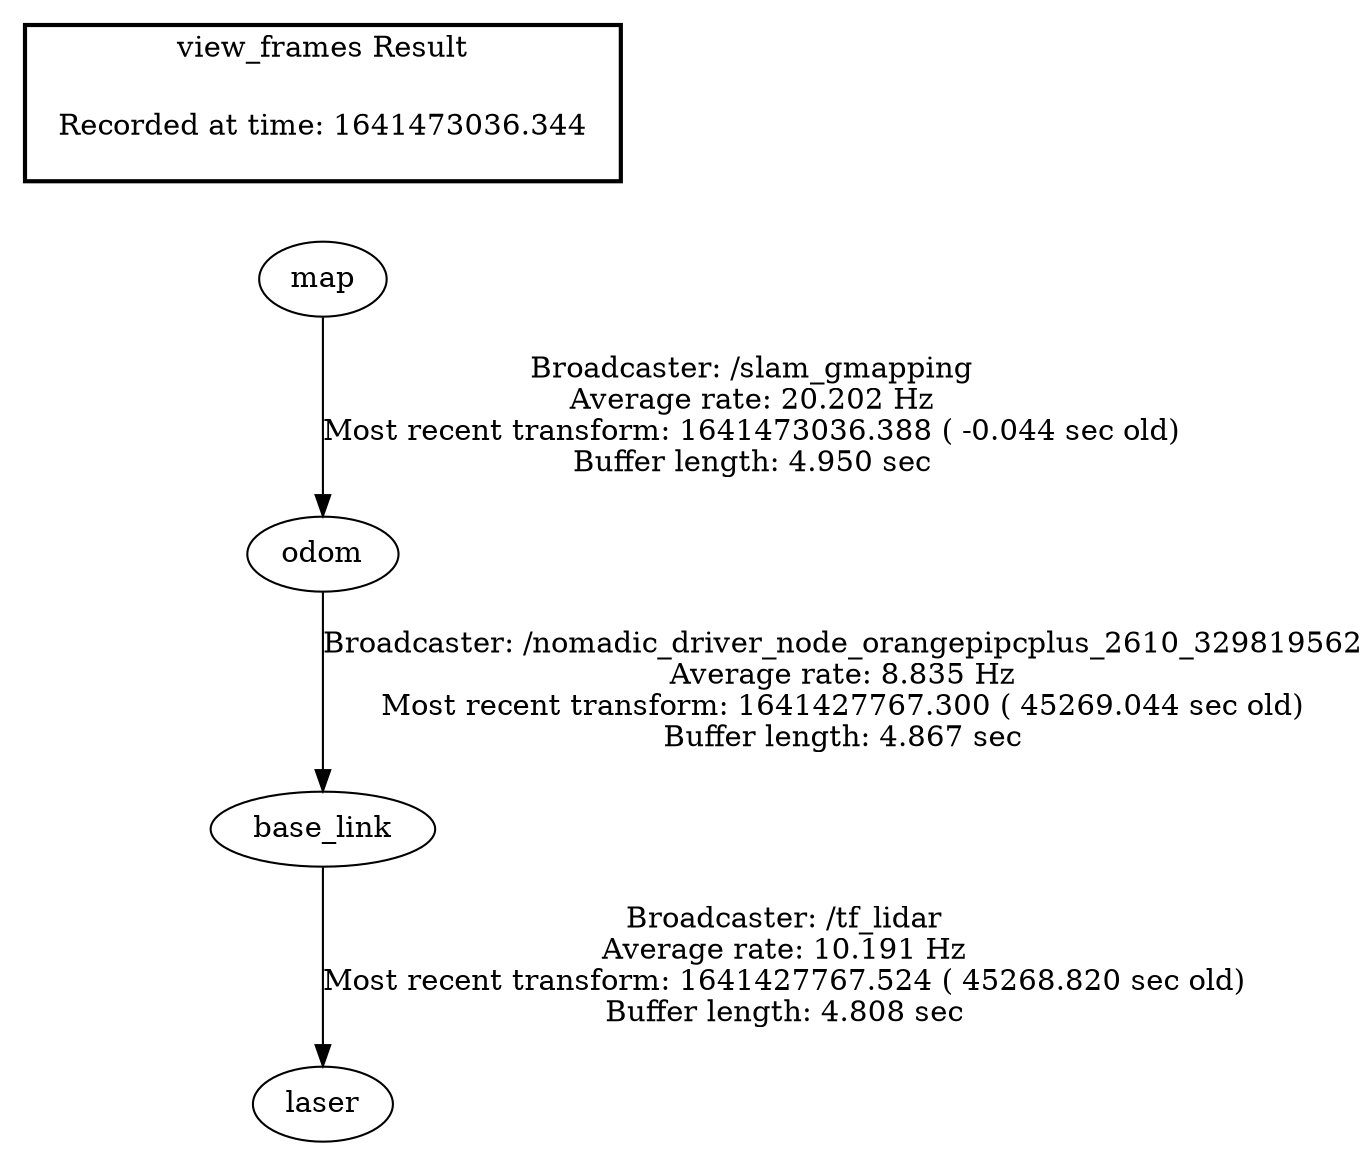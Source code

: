 digraph G {
"map" -> "odom"[label="Broadcaster: /slam_gmapping\nAverage rate: 20.202 Hz\nMost recent transform: 1641473036.388 ( -0.044 sec old)\nBuffer length: 4.950 sec\n"];
"odom" -> "base_link"[label="Broadcaster: /nomadic_driver_node_orangepipcplus_2610_329819562\nAverage rate: 8.835 Hz\nMost recent transform: 1641427767.300 ( 45269.044 sec old)\nBuffer length: 4.867 sec\n"];
"base_link" -> "laser"[label="Broadcaster: /tf_lidar\nAverage rate: 10.191 Hz\nMost recent transform: 1641427767.524 ( 45268.820 sec old)\nBuffer length: 4.808 sec\n"];
edge [style=invis];
 subgraph cluster_legend { style=bold; color=black; label ="view_frames Result";
"Recorded at time: 1641473036.344"[ shape=plaintext ] ;
 }->"map";
}